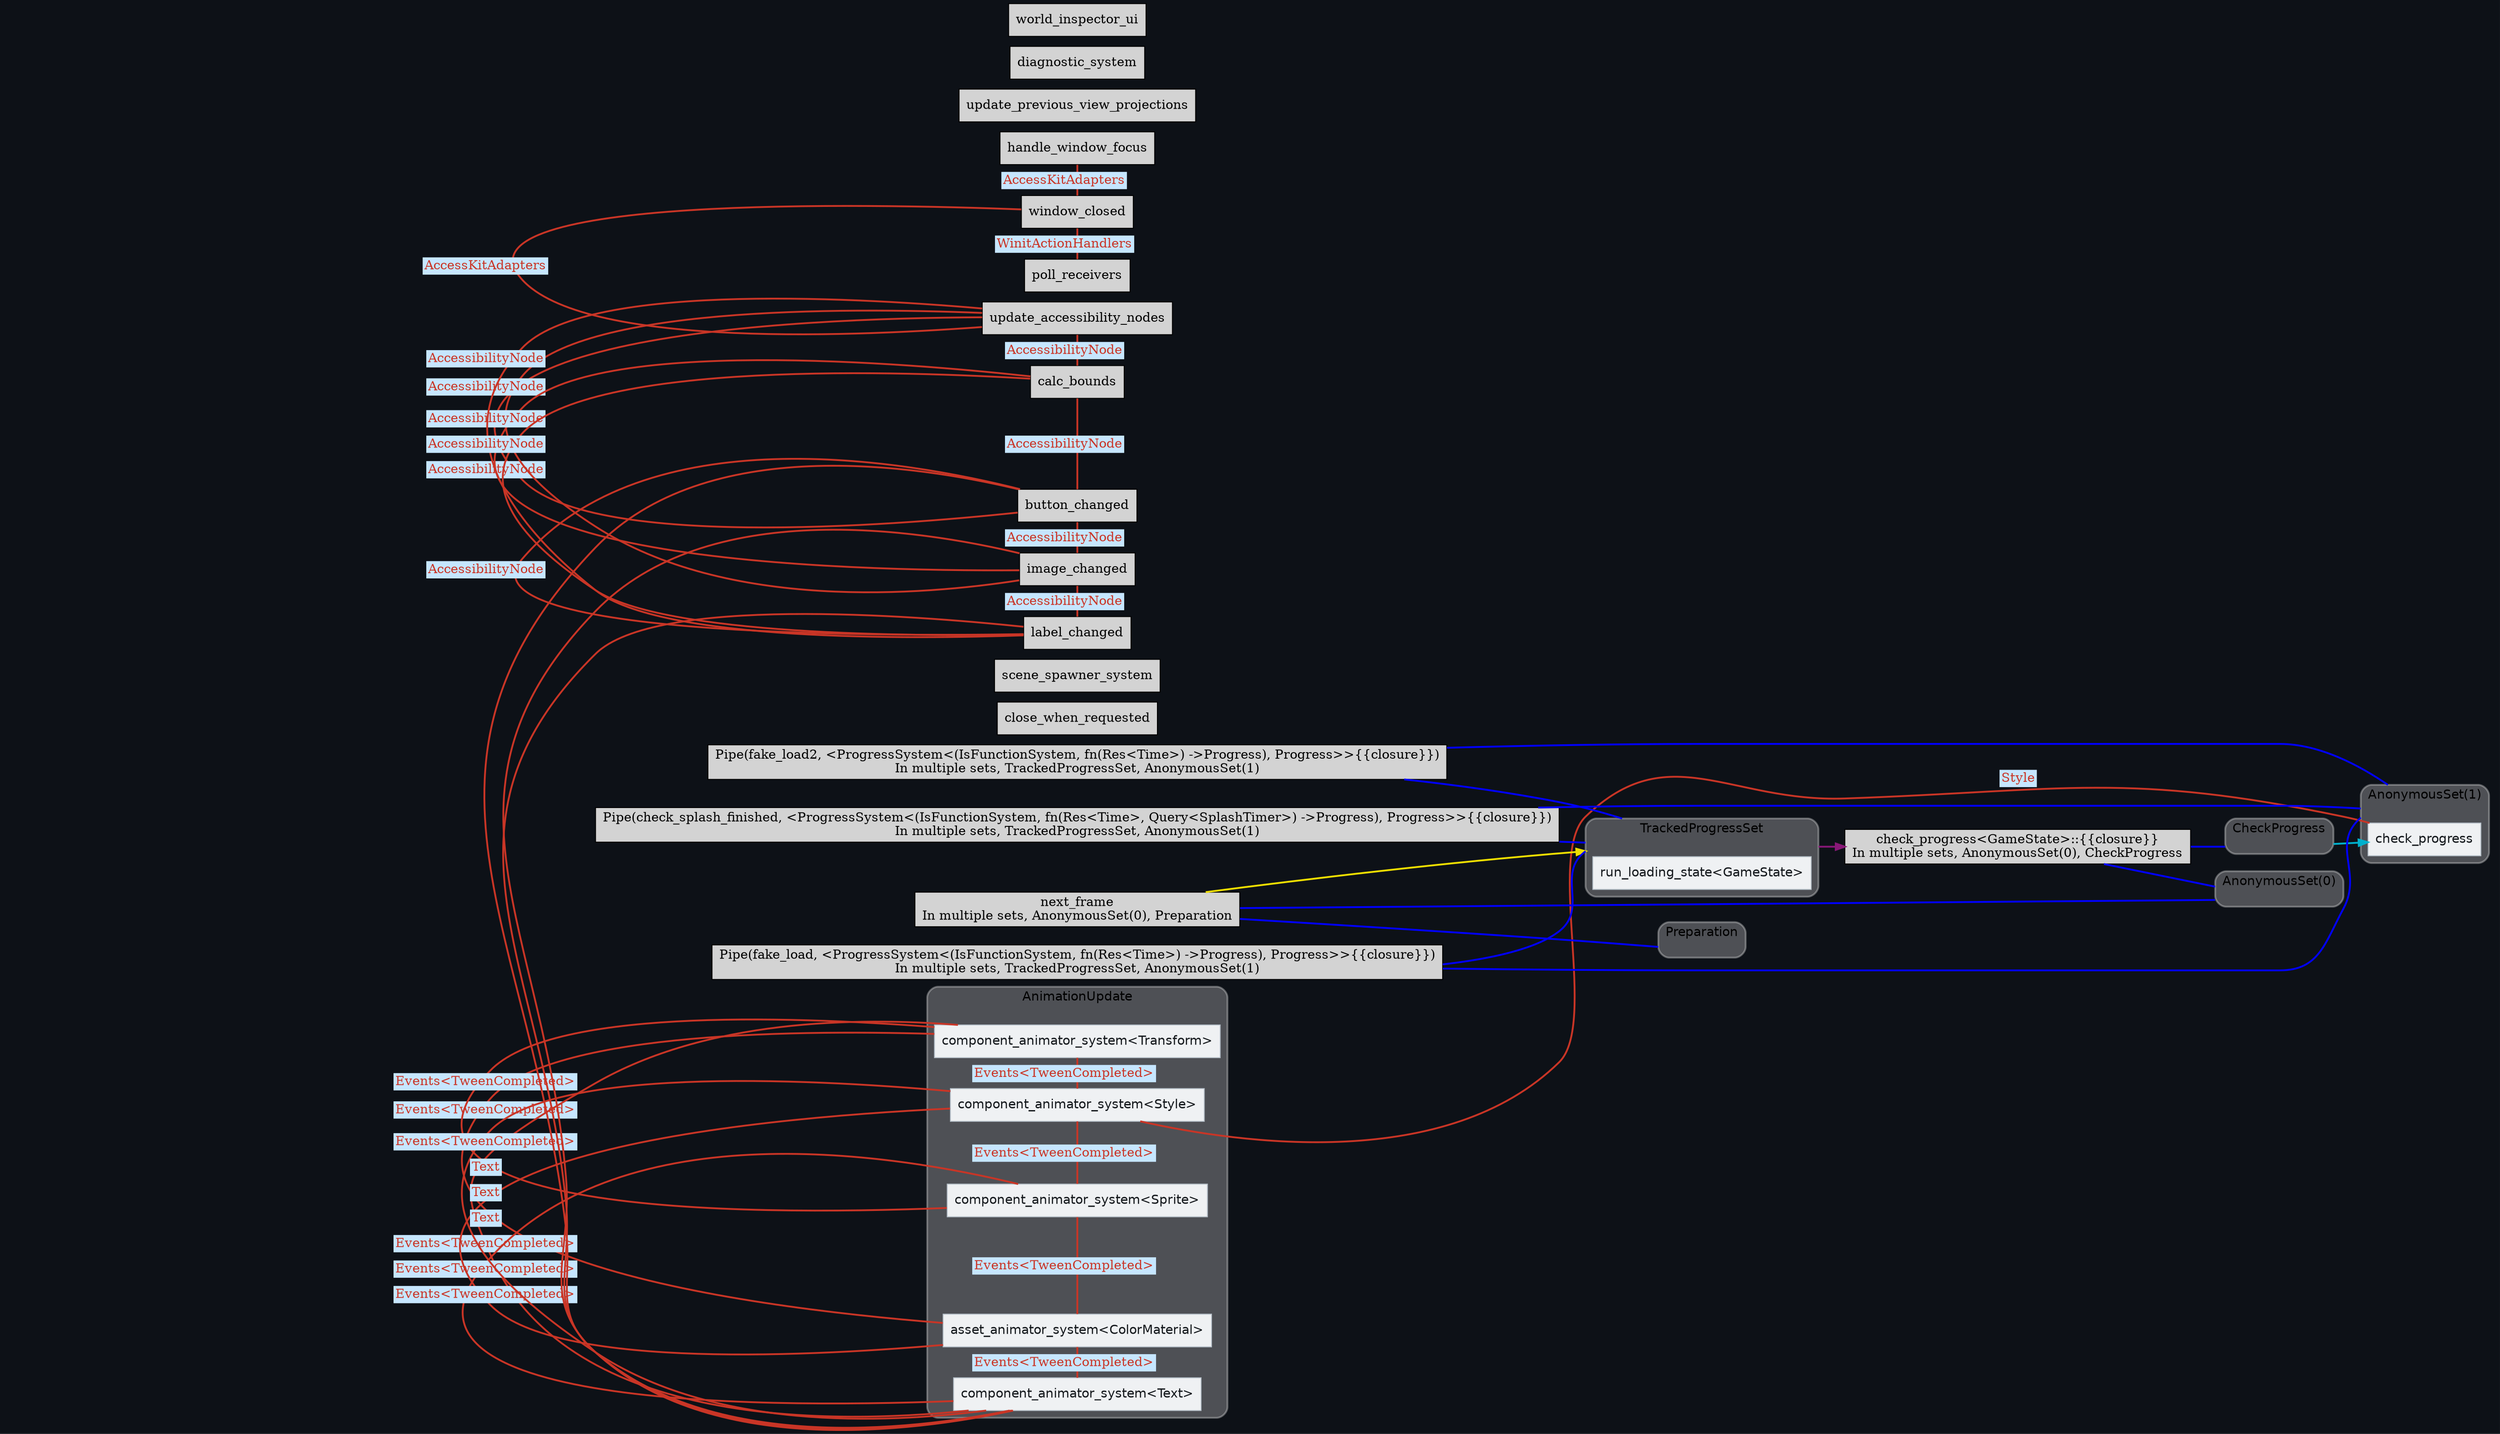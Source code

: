 digraph "" {
	"compound"="true";
	"splines"="spline";
	"rankdir"="LR";
	"bgcolor"="#0d1117";
	"fontname"="Helvetica";
	"nodesep"="0.15";
	edge ["penwidth"="2"];
	node ["shape"="box", "style"="filled"];
	subgraph "clusternode_Set(12)" {
		"style"="rounded,filled";
		"label"="AnimationUpdate";
		"tooltip"="AnimationUpdate";
		"fillcolor"="#ffffff44";
		"color"="#ffffff50";
		"penwidth"="2";
		"set_marker_node_Set(12)" ["style"="invis", "label"="", "height"="0", "shape"="point"]
		"node_System(11)" ["label"="component_animator_system<Transform>", "tooltip"="bevy_tweening::plugin::component_animator_system<bevy_transform::components::transform::Transform>", "fillcolor"="#eff1f3", "fontname"="Helvetica", "fontcolor"="#15191d", "color"="#b4bec7", "penwidth"="1"]
		"node_System(12)" ["label"="component_animator_system<Style>", "tooltip"="bevy_tweening::plugin::component_animator_system<bevy_ui::ui_node::Style>", "fillcolor"="#eff1f3", "fontname"="Helvetica", "fontcolor"="#15191d", "color"="#b4bec7", "penwidth"="1"]
		"node_System(13)" ["label"="component_animator_system<Sprite>", "tooltip"="bevy_tweening::plugin::component_animator_system<bevy_sprite::sprite::Sprite>", "fillcolor"="#eff1f3", "fontname"="Helvetica", "fontcolor"="#15191d", "color"="#b4bec7", "penwidth"="1"]
		"node_System(14)" ["label"="asset_animator_system<ColorMaterial>", "tooltip"="bevy_tweening::plugin::asset_animator_system<bevy_sprite::mesh2d::color_material::ColorMaterial>", "fillcolor"="#eff1f3", "fontname"="Helvetica", "fontcolor"="#15191d", "color"="#b4bec7", "penwidth"="1"]
		"node_System(15)" ["label"="component_animator_system<Text>", "tooltip"="bevy_tweening::plugin::component_animator_system<bevy_text::text::Text>", "fillcolor"="#eff1f3", "fontname"="Helvetica", "fontcolor"="#15191d", "color"="#b4bec7", "penwidth"="1"]
	}
	
	subgraph "clusternode_Set(18)" {
		"style"="rounded,filled";
		"label"="TrackedProgressSet";
		"tooltip"="TrackedProgressSet";
		"fillcolor"="#ffffff44";
		"color"="#ffffff50";
		"penwidth"="2";
		"set_marker_node_Set(18)" ["style"="invis", "label"="", "height"="0", "shape"="point"]
		"node_System(16)" ["label"="run_loading_state<GameState>", "tooltip"="bevy_asset_loader::loading_state::systems::run_loading_state<hello_bevy::GameState>", "fillcolor"="#eff1f3", "fontname"="Helvetica", "fontcolor"="#15191d", "color"="#b4bec7", "penwidth"="1"]
	}
	
	subgraph "clusternode_Set(19)" {
		"style"="rounded,filled";
		"label"="AnonymousSet(0)";
		"tooltip"="AnonymousSet(0)";
		"fillcolor"="#ffffff44";
		"color"="#ffffff50";
		"penwidth"="2";
		"set_marker_node_Set(19)" ["style"="invis", "label"="", "height"="0", "shape"="point"]
	}
	
	subgraph "clusternode_Set(21)" {
		"style"="rounded,filled";
		"label"="Preparation";
		"tooltip"="Preparation";
		"fillcolor"="#ffffff44";
		"color"="#ffffff50";
		"penwidth"="2";
		"set_marker_node_Set(21)" ["style"="invis", "label"="", "height"="0", "shape"="point"]
	}
	
	subgraph "clusternode_Set(23)" {
		"style"="rounded,filled";
		"label"="CheckProgress";
		"tooltip"="CheckProgress";
		"fillcolor"="#ffffff44";
		"color"="#ffffff50";
		"penwidth"="2";
		"set_marker_node_Set(23)" ["style"="invis", "label"="", "height"="0", "shape"="point"]
	}
	
	subgraph "clusternode_Set(24)" {
		"style"="rounded,filled";
		"label"="AnonymousSet(1)";
		"tooltip"="AnonymousSet(1)";
		"fillcolor"="#ffffff44";
		"color"="#ffffff50";
		"penwidth"="2";
		"set_marker_node_Set(24)" ["style"="invis", "label"="", "height"="0", "shape"="point"]
		"node_System(20)" ["label"="check_progress", "tooltip"="hello_bevy::load::check_progress", "fillcolor"="#eff1f3", "fontname"="Helvetica", "fontcolor"="#15191d", "color"="#b4bec7", "penwidth"="1"]
	}
	
	"node_System(0)" ["label"="close_when_requested", "tooltip"="bevy_window::system::close_when_requested"]
	"node_System(1)" ["label"="scene_spawner_system", "tooltip"="bevy_scene::scene_spawner::scene_spawner_system"]
	"node_System(2)" ["label"="handle_window_focus", "tooltip"="bevy_winit::accessibility::handle_window_focus"]
	"node_System(3)" ["label"="window_closed", "tooltip"="bevy_winit::accessibility::window_closed"]
	"node_System(4)" ["label"="poll_receivers", "tooltip"="bevy_winit::accessibility::poll_receivers"]
	"node_System(5)" ["label"="update_accessibility_nodes", "tooltip"="bevy_winit::accessibility::update_accessibility_nodes"]
	"node_System(6)" ["label"="calc_bounds", "tooltip"="bevy_ui::accessibility::calc_bounds"]
	"node_System(7)" ["label"="button_changed", "tooltip"="bevy_ui::accessibility::button_changed"]
	"node_System(8)" ["label"="image_changed", "tooltip"="bevy_ui::accessibility::image_changed"]
	"node_System(9)" ["label"="label_changed", "tooltip"="bevy_ui::accessibility::label_changed"]
	"node_System(10)" ["label"="update_previous_view_projections", "tooltip"="bevy_pbr::prepass::update_previous_view_projections"]
	"node_System(23)" ["label"="diagnostic_system", "tooltip"="bevy_diagnostic::frame_time_diagnostics_plugin::FrameTimeDiagnosticsPlugin::diagnostic_system"]
	"node_System(24)" ["label"="world_inspector_ui", "tooltip"="bevy_inspector_egui::quick::world_inspector_ui"]
	"node_System(17)" -> "set_marker_node_Set(19)" ["dir"="none", "color"="blue", "lhead"="clusternode_Set(19)"]
	"node_System(17)" -> "set_marker_node_Set(21)" ["dir"="none", "color"="blue", "lhead"="clusternode_Set(21)"]
	"node_System(17)" ["label"="next_frame
In multiple sets, AnonymousSet(0), Preparation", "tooltip"="iyes_progress::next_frame"]
	"node_System(18)" -> "set_marker_node_Set(19)" ["dir"="none", "color"="blue", "lhead"="clusternode_Set(19)"]
	"node_System(18)" -> "set_marker_node_Set(23)" ["dir"="none", "color"="blue", "lhead"="clusternode_Set(23)"]
	"node_System(18)" ["label"="check_progress<GameState>::{{closure}}
In multiple sets, AnonymousSet(0), CheckProgress", "tooltip"="iyes_progress::check_progress<hello_bevy::GameState>::{{closure}}"]
	"node_System(19)" -> "set_marker_node_Set(18)" ["dir"="none", "color"="blue", "lhead"="clusternode_Set(18)"]
	"node_System(19)" -> "set_marker_node_Set(24)" ["dir"="none", "color"="blue", "lhead"="clusternode_Set(24)"]
	"node_System(19)" ["label"="Pipe(check_splash_finished, <ProgressSystem<(IsFunctionSystem, fn(Res<Time>, Query<SplashTimer>) ->Progress), Progress>>{{closure}})
In multiple sets, TrackedProgressSet, AnonymousSet(1)", "tooltip"="Pipe(hello_bevy::load::check_splash_finished, <hello_bevy::load::check_splash_finished as iyes_progress::ProgressSystem<(bevy_ecs::system::function_system::IsFunctionSystem, fn(bevy_ecs::change_detection::Res<bevy_time::time::Time>, bevy_ecs::system::query::Query<&mut hello_bevy::load::SplashTimer>) -> iyes_progress::Progress), iyes_progress::Progress>>::track_progress::{{closure}})"]
	"node_System(21)" -> "set_marker_node_Set(18)" ["dir"="none", "color"="blue", "lhead"="clusternode_Set(18)"]
	"node_System(21)" -> "set_marker_node_Set(24)" ["dir"="none", "color"="blue", "lhead"="clusternode_Set(24)"]
	"node_System(21)" ["label"="Pipe(fake_load, <ProgressSystem<(IsFunctionSystem, fn(Res<Time>) ->Progress), Progress>>{{closure}})
In multiple sets, TrackedProgressSet, AnonymousSet(1)", "tooltip"="Pipe(hello_bevy::load::fake_load, <hello_bevy::load::fake_load as iyes_progress::ProgressSystem<(bevy_ecs::system::function_system::IsFunctionSystem, fn(bevy_ecs::change_detection::Res<bevy_time::time::Time>) -> iyes_progress::Progress), iyes_progress::Progress>>::track_progress::{{closure}})"]
	"node_System(22)" -> "set_marker_node_Set(18)" ["dir"="none", "color"="blue", "lhead"="clusternode_Set(18)"]
	"node_System(22)" -> "set_marker_node_Set(24)" ["dir"="none", "color"="blue", "lhead"="clusternode_Set(24)"]
	"node_System(22)" ["label"="Pipe(fake_load2, <ProgressSystem<(IsFunctionSystem, fn(Res<Time>) ->Progress), Progress>>{{closure}})
In multiple sets, TrackedProgressSet, AnonymousSet(1)", "tooltip"="Pipe(hello_bevy::load::fake_load2, <hello_bevy::load::fake_load2 as iyes_progress::ProgressSystem<(bevy_ecs::system::function_system::IsFunctionSystem, fn(bevy_ecs::change_detection::Res<bevy_time::time::Time>) -> iyes_progress::Progress), iyes_progress::Progress>>::track_progress::{{closure}})"]
	"node_System(17)" -> "set_marker_node_Set(18)" ["lhead"="clusternode_Set(18)", "ltail"="", "tooltip"="next_frame → TrackedProgressSet", "color"="#eede00"]
	"set_marker_node_Set(18)" -> "node_System(18)" ["lhead"="", "ltail"="clusternode_Set(18)", "tooltip"="TrackedProgressSet → check_progress<GameState>::{{closure}}", "color"="#881877"]
	"set_marker_node_Set(23)" -> "node_System(20)" ["lhead"="", "ltail"="clusternode_Set(23)", "tooltip"="CheckProgress → check_progress", "color"="#00b0cc"]
	"node_System(3)" -> "node_System(2)" ["dir"="none", "constraint"="false", "color"="#c93526", "fontcolor"="#c93526", "label"=<<table border="0" cellborder="0"><tr><td bgcolor="#c6e6ff">AccessKitAdapters</td></tr></table>>, "labeltooltip"="window_closed — handle_window_focus"]
	"node_System(4)" -> "node_System(3)" ["dir"="none", "constraint"="false", "color"="#c93526", "fontcolor"="#c93526", "label"=<<table border="0" cellborder="0"><tr><td bgcolor="#c6e6ff">WinitActionHandlers</td></tr></table>>, "labeltooltip"="poll_receivers — window_closed"]
	"node_System(5)" -> "node_System(3)" ["dir"="none", "constraint"="false", "color"="#c93526", "fontcolor"="#c93526", "label"=<<table border="0" cellborder="0"><tr><td bgcolor="#c6e6ff">AccessKitAdapters</td></tr></table>>, "labeltooltip"="update_accessibility_nodes — window_closed"]
	"node_System(6)" -> "node_System(5)" ["dir"="none", "constraint"="false", "color"="#c93526", "fontcolor"="#c93526", "label"=<<table border="0" cellborder="0"><tr><td bgcolor="#c6e6ff">AccessibilityNode</td></tr></table>>, "labeltooltip"="calc_bounds — update_accessibility_nodes"]
	"node_System(7)" -> "node_System(5)" ["dir"="none", "constraint"="false", "color"="#c93526", "fontcolor"="#c93526", "label"=<<table border="0" cellborder="0"><tr><td bgcolor="#c6e6ff">AccessibilityNode</td></tr></table>>, "labeltooltip"="button_changed — update_accessibility_nodes"]
	"node_System(7)" -> "node_System(6)" ["dir"="none", "constraint"="false", "color"="#c93526", "fontcolor"="#c93526", "label"=<<table border="0" cellborder="0"><tr><td bgcolor="#c6e6ff">AccessibilityNode</td></tr></table>>, "labeltooltip"="button_changed — calc_bounds"]
	"node_System(7)" -> "node_System(15)" ["dir"="none", "constraint"="false", "color"="#c93526", "fontcolor"="#c93526", "label"=<<table border="0" cellborder="0"><tr><td bgcolor="#c6e6ff">Text</td></tr></table>>, "labeltooltip"="button_changed — component_animator_system<Text>"]
	"node_System(8)" -> "node_System(5)" ["dir"="none", "constraint"="false", "color"="#c93526", "fontcolor"="#c93526", "label"=<<table border="0" cellborder="0"><tr><td bgcolor="#c6e6ff">AccessibilityNode</td></tr></table>>, "labeltooltip"="image_changed — update_accessibility_nodes"]
	"node_System(8)" -> "node_System(6)" ["dir"="none", "constraint"="false", "color"="#c93526", "fontcolor"="#c93526", "label"=<<table border="0" cellborder="0"><tr><td bgcolor="#c6e6ff">AccessibilityNode</td></tr></table>>, "labeltooltip"="image_changed — calc_bounds"]
	"node_System(8)" -> "node_System(7)" ["dir"="none", "constraint"="false", "color"="#c93526", "fontcolor"="#c93526", "label"=<<table border="0" cellborder="0"><tr><td bgcolor="#c6e6ff">AccessibilityNode</td></tr></table>>, "labeltooltip"="image_changed — button_changed"]
	"node_System(8)" -> "node_System(15)" ["dir"="none", "constraint"="false", "color"="#c93526", "fontcolor"="#c93526", "label"=<<table border="0" cellborder="0"><tr><td bgcolor="#c6e6ff">Text</td></tr></table>>, "labeltooltip"="image_changed — component_animator_system<Text>"]
	"node_System(9)" -> "node_System(5)" ["dir"="none", "constraint"="false", "color"="#c93526", "fontcolor"="#c93526", "label"=<<table border="0" cellborder="0"><tr><td bgcolor="#c6e6ff">AccessibilityNode</td></tr></table>>, "labeltooltip"="label_changed — update_accessibility_nodes"]
	"node_System(9)" -> "node_System(6)" ["dir"="none", "constraint"="false", "color"="#c93526", "fontcolor"="#c93526", "label"=<<table border="0" cellborder="0"><tr><td bgcolor="#c6e6ff">AccessibilityNode</td></tr></table>>, "labeltooltip"="label_changed — calc_bounds"]
	"node_System(9)" -> "node_System(7)" ["dir"="none", "constraint"="false", "color"="#c93526", "fontcolor"="#c93526", "label"=<<table border="0" cellborder="0"><tr><td bgcolor="#c6e6ff">AccessibilityNode</td></tr></table>>, "labeltooltip"="label_changed — button_changed"]
	"node_System(9)" -> "node_System(8)" ["dir"="none", "constraint"="false", "color"="#c93526", "fontcolor"="#c93526", "label"=<<table border="0" cellborder="0"><tr><td bgcolor="#c6e6ff">AccessibilityNode</td></tr></table>>, "labeltooltip"="label_changed — image_changed"]
	"node_System(9)" -> "node_System(15)" ["dir"="none", "constraint"="false", "color"="#c93526", "fontcolor"="#c93526", "label"=<<table border="0" cellborder="0"><tr><td bgcolor="#c6e6ff">Text</td></tr></table>>, "labeltooltip"="label_changed — component_animator_system<Text>"]
	"node_System(11)" -> "node_System(12)" ["dir"="none", "constraint"="false", "color"="#c93526", "fontcolor"="#c93526", "label"=<<table border="0" cellborder="0"><tr><td bgcolor="#c6e6ff">Events&lt;TweenCompleted&gt;</td></tr></table>>, "labeltooltip"="component_animator_system<Transform> — component_animator_system<Style>"]
	"node_System(11)" -> "node_System(14)" ["dir"="none", "constraint"="false", "color"="#c93526", "fontcolor"="#c93526", "label"=<<table border="0" cellborder="0"><tr><td bgcolor="#c6e6ff">Events&lt;TweenCompleted&gt;</td></tr></table>>, "labeltooltip"="component_animator_system<Transform> — asset_animator_system<ColorMaterial>"]
	"node_System(11)" -> "node_System(15)" ["dir"="none", "constraint"="false", "color"="#c93526", "fontcolor"="#c93526", "label"=<<table border="0" cellborder="0"><tr><td bgcolor="#c6e6ff">Events&lt;TweenCompleted&gt;</td></tr></table>>, "labeltooltip"="component_animator_system<Transform> — component_animator_system<Text>"]
	"node_System(13)" -> "node_System(11)" ["dir"="none", "constraint"="false", "color"="#c93526", "fontcolor"="#c93526", "label"=<<table border="0" cellborder="0"><tr><td bgcolor="#c6e6ff">Events&lt;TweenCompleted&gt;</td></tr></table>>, "labeltooltip"="component_animator_system<Sprite> — component_animator_system<Transform>"]
	"node_System(13)" -> "node_System(12)" ["dir"="none", "constraint"="false", "color"="#c93526", "fontcolor"="#c93526", "label"=<<table border="0" cellborder="0"><tr><td bgcolor="#c6e6ff">Events&lt;TweenCompleted&gt;</td></tr></table>>, "labeltooltip"="component_animator_system<Sprite> — component_animator_system<Style>"]
	"node_System(13)" -> "node_System(14)" ["dir"="none", "constraint"="false", "color"="#c93526", "fontcolor"="#c93526", "label"=<<table border="0" cellborder="0"><tr><td bgcolor="#c6e6ff">Events&lt;TweenCompleted&gt;</td></tr></table>>, "labeltooltip"="component_animator_system<Sprite> — asset_animator_system<ColorMaterial>"]
	"node_System(13)" -> "node_System(15)" ["dir"="none", "constraint"="false", "color"="#c93526", "fontcolor"="#c93526", "label"=<<table border="0" cellborder="0"><tr><td bgcolor="#c6e6ff">Events&lt;TweenCompleted&gt;</td></tr></table>>, "labeltooltip"="component_animator_system<Sprite> — component_animator_system<Text>"]
	"node_System(14)" -> "node_System(12)" ["dir"="none", "constraint"="false", "color"="#c93526", "fontcolor"="#c93526", "label"=<<table border="0" cellborder="0"><tr><td bgcolor="#c6e6ff">Events&lt;TweenCompleted&gt;</td></tr></table>>, "labeltooltip"="asset_animator_system<ColorMaterial> — component_animator_system<Style>"]
	"node_System(15)" -> "node_System(12)" ["dir"="none", "constraint"="false", "color"="#c93526", "fontcolor"="#c93526", "label"=<<table border="0" cellborder="0"><tr><td bgcolor="#c6e6ff">Events&lt;TweenCompleted&gt;</td></tr></table>>, "labeltooltip"="component_animator_system<Text> — component_animator_system<Style>"]
	"node_System(15)" -> "node_System(14)" ["dir"="none", "constraint"="false", "color"="#c93526", "fontcolor"="#c93526", "label"=<<table border="0" cellborder="0"><tr><td bgcolor="#c6e6ff">Events&lt;TweenCompleted&gt;</td></tr></table>>, "labeltooltip"="component_animator_system<Text> — asset_animator_system<ColorMaterial>"]
	"node_System(20)" -> "node_System(12)" ["dir"="none", "constraint"="false", "color"="#c93526", "fontcolor"="#c93526", "label"=<<table border="0" cellborder="0"><tr><td bgcolor="#c6e6ff">Style</td></tr></table>>, "labeltooltip"="check_progress — component_animator_system<Style>"]
}
